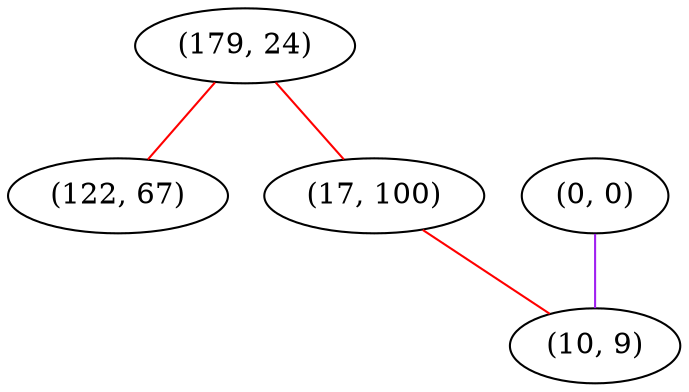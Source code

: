 graph "" {
"(179, 24)";
"(0, 0)";
"(122, 67)";
"(17, 100)";
"(10, 9)";
"(179, 24)" -- "(122, 67)"  [color=red, key=0, weight=1];
"(179, 24)" -- "(17, 100)"  [color=red, key=0, weight=1];
"(0, 0)" -- "(10, 9)"  [color=purple, key=0, weight=4];
"(17, 100)" -- "(10, 9)"  [color=red, key=0, weight=1];
}
